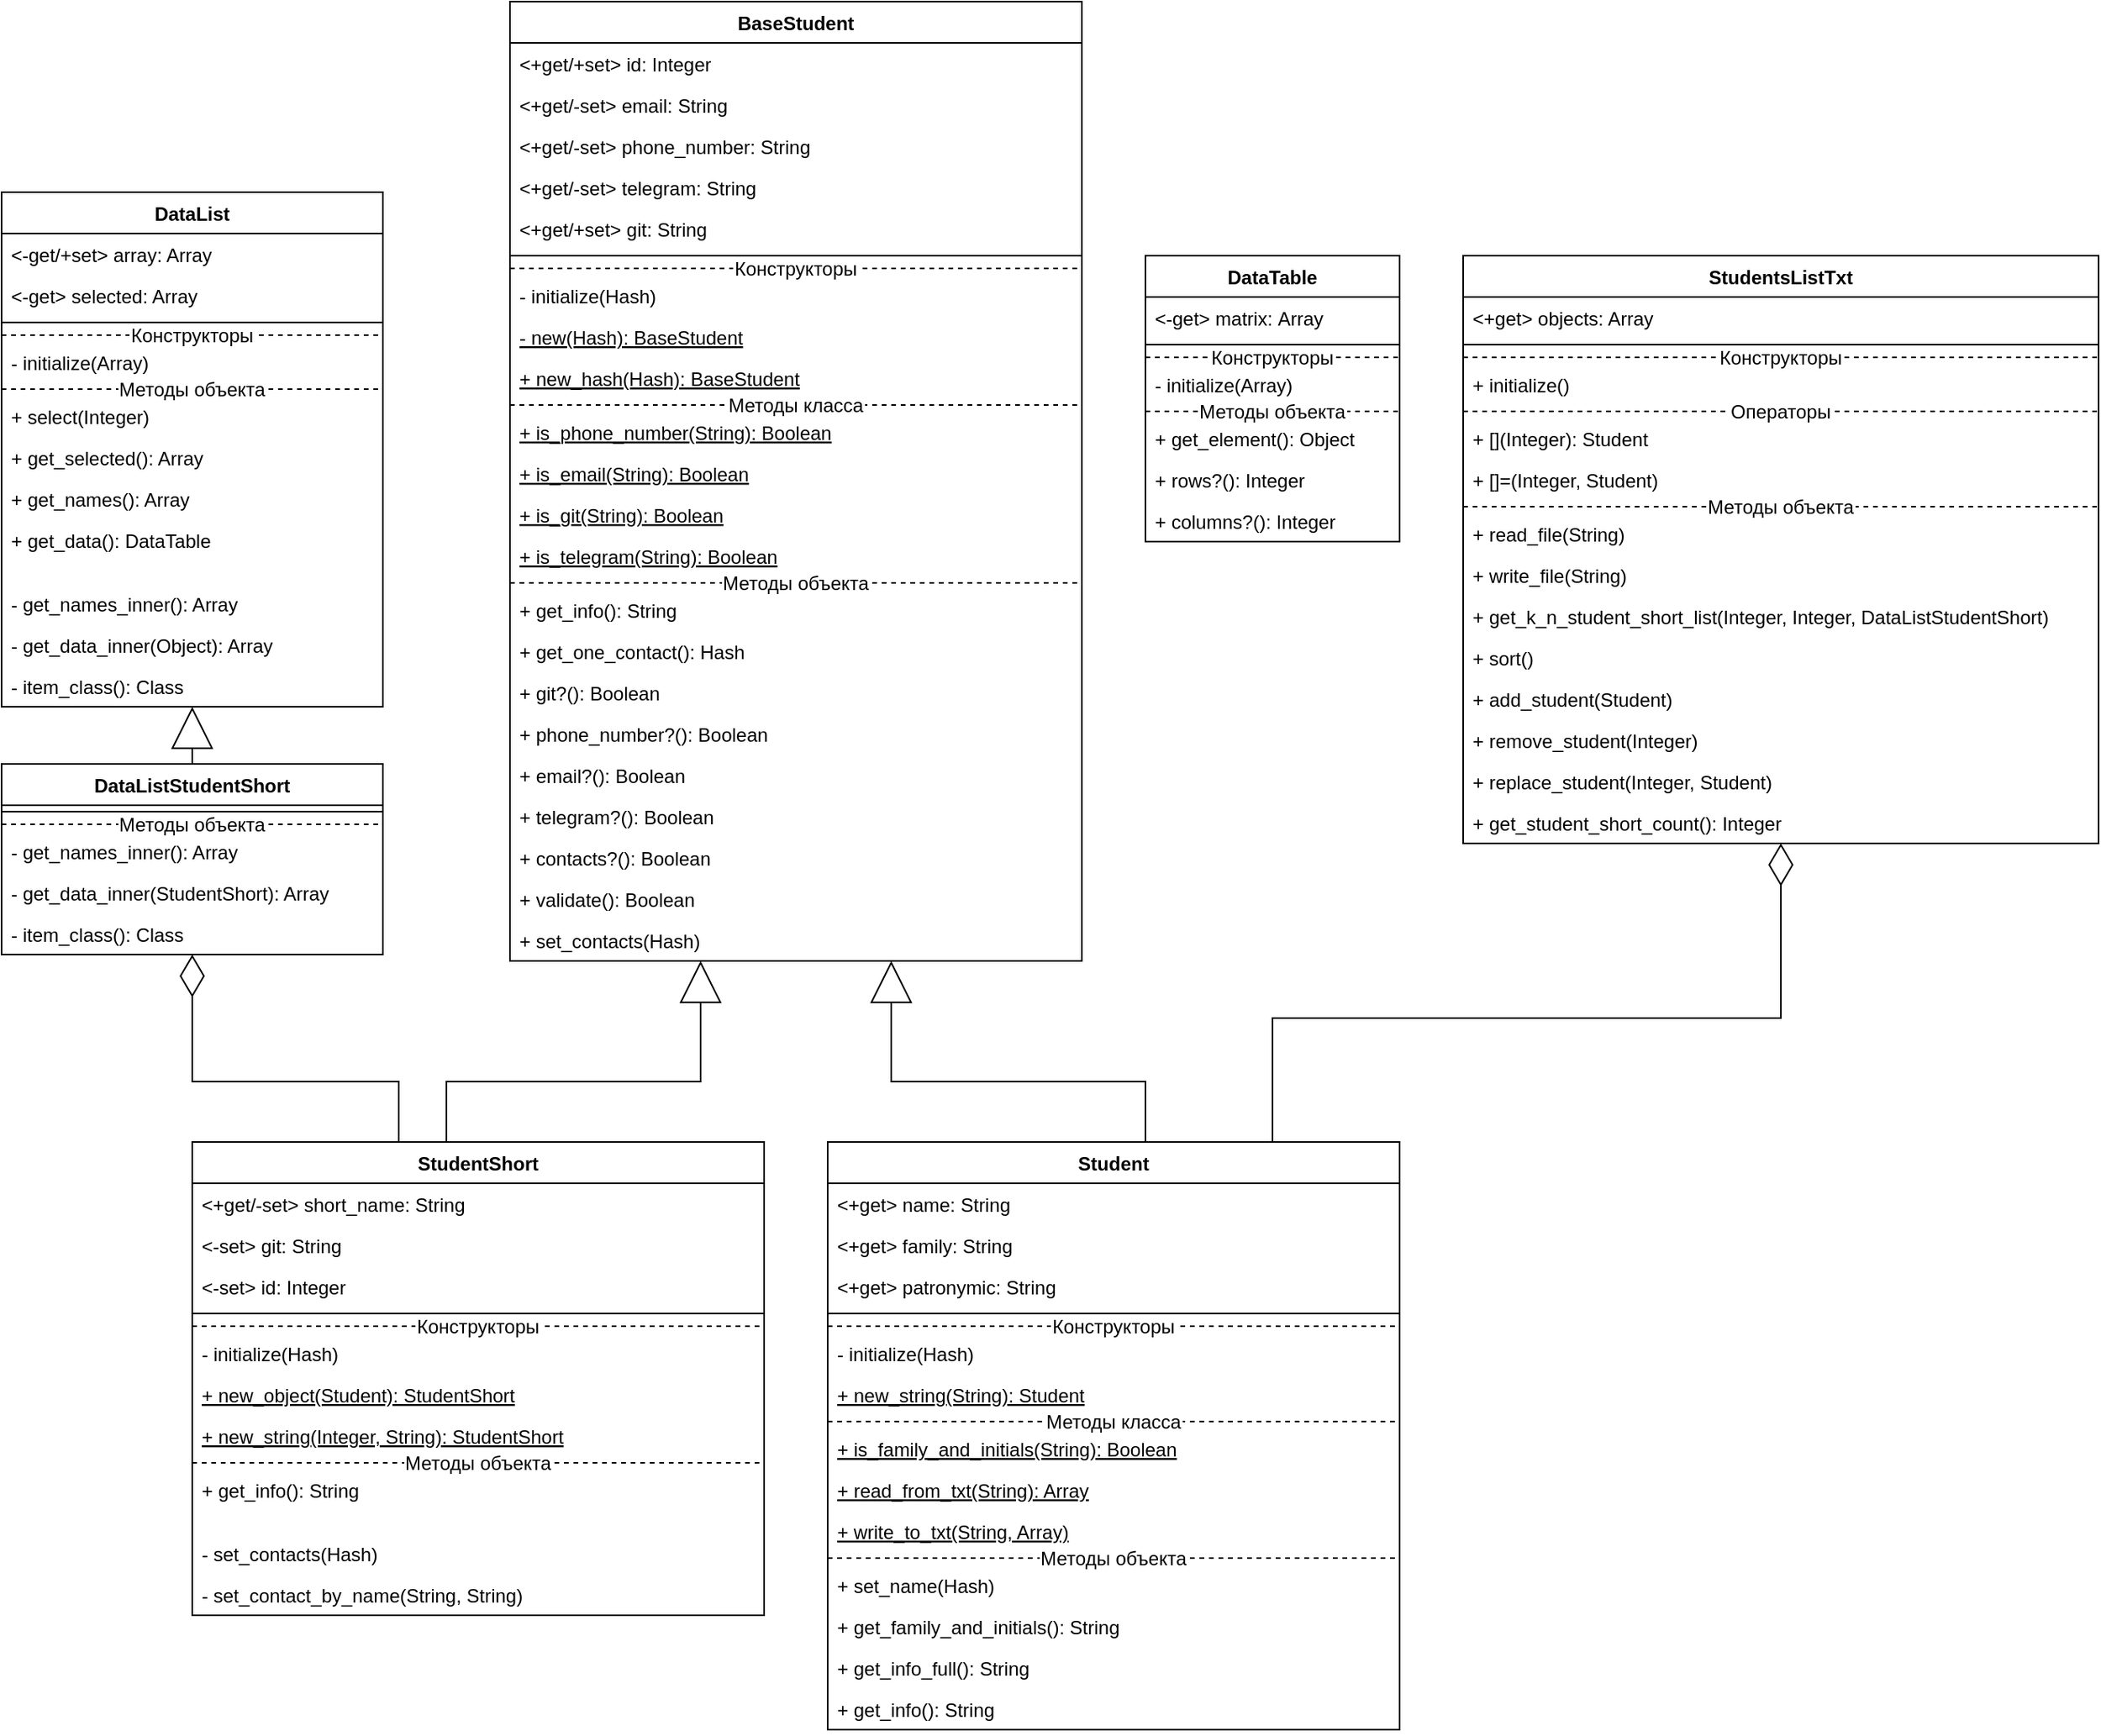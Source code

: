 <mxfile version="20.3.0" type="device"><diagram name="Page-1" id="9f46799a-70d6-7492-0946-bef42562c5a5"><mxGraphModel dx="1148" dy="1664" grid="1" gridSize="10" guides="1" tooltips="1" connect="1" arrows="1" fold="1" page="1" pageScale="1" pageWidth="1100" pageHeight="850" background="none" math="0" shadow="0"><root><mxCell id="0"/><mxCell id="1" parent="0"/><mxCell id="awE1VAHjUJco51ENA8ch-1" value="Student" style="swimlane;fontStyle=1;align=center;verticalAlign=top;childLayout=stackLayout;horizontal=1;startSize=26;horizontalStack=0;resizeParent=1;resizeParentMax=0;resizeLast=0;collapsible=1;marginBottom=0;fillColor=default;swimlaneFillColor=default;" parent="1" vertex="1"><mxGeometry x="680" y="278" width="360" height="370" as="geometry"/></mxCell><mxCell id="awE1VAHjUJco51ENA8ch-2" value="&lt;+get&gt; name: String" style="text;strokeColor=none;fillColor=none;align=left;verticalAlign=top;spacingLeft=4;spacingRight=4;overflow=hidden;rotatable=0;points=[[0,0.5],[1,0.5]];portConstraint=eastwest;" parent="awE1VAHjUJco51ENA8ch-1" vertex="1"><mxGeometry y="26" width="360" height="26" as="geometry"/></mxCell><mxCell id="awE1VAHjUJco51ENA8ch-5" value="&lt;+get&gt; family: String" style="text;strokeColor=none;fillColor=none;align=left;verticalAlign=top;spacingLeft=4;spacingRight=4;overflow=hidden;rotatable=0;points=[[0,0.5],[1,0.5]];portConstraint=eastwest;" parent="awE1VAHjUJco51ENA8ch-1" vertex="1"><mxGeometry y="52" width="360" height="26" as="geometry"/></mxCell><mxCell id="awE1VAHjUJco51ENA8ch-6" value="&lt;+get&gt; patronymic: String" style="text;strokeColor=none;fillColor=none;align=left;verticalAlign=top;spacingLeft=4;spacingRight=4;overflow=hidden;rotatable=0;points=[[0,0.5],[1,0.5]];portConstraint=eastwest;" parent="awE1VAHjUJco51ENA8ch-1" vertex="1"><mxGeometry y="78" width="360" height="26" as="geometry"/></mxCell><mxCell id="awE1VAHjUJco51ENA8ch-3" value="" style="line;strokeWidth=1;fillColor=none;align=left;verticalAlign=middle;spacingTop=-1;spacingLeft=3;spacingRight=3;rotatable=0;labelPosition=right;points=[];portConstraint=eastwest;strokeColor=inherit;" parent="awE1VAHjUJco51ENA8ch-1" vertex="1"><mxGeometry y="104" width="360" height="8" as="geometry"/></mxCell><mxCell id="PrpJsA3lByvPpj5Z0-RD-8" value="Конструкторы" style="line;strokeWidth=1;fillColor=none;align=center;verticalAlign=middle;spacingTop=-1;spacingLeft=3;spacingRight=3;rotatable=0;labelPosition=center;points=[];portConstraint=eastwest;strokeColor=inherit;dashed=1;verticalLabelPosition=middle;" vertex="1" parent="awE1VAHjUJco51ENA8ch-1"><mxGeometry y="112" width="360" height="8" as="geometry"/></mxCell><mxCell id="PrpJsA3lByvPpj5Z0-RD-20" value="- initialize(Hash)" style="text;strokeColor=none;fillColor=none;align=left;verticalAlign=top;spacingLeft=4;spacingRight=4;overflow=hidden;rotatable=0;points=[[0,0.5],[1,0.5]];portConstraint=eastwest;fontStyle=0" vertex="1" parent="awE1VAHjUJco51ENA8ch-1"><mxGeometry y="120" width="360" height="26" as="geometry"/></mxCell><mxCell id="evtsQNLAuMUu6cNvgW7m-3" value="+ new_string(String): Student" style="text;strokeColor=none;fillColor=none;align=left;verticalAlign=top;spacingLeft=4;spacingRight=4;overflow=hidden;rotatable=0;points=[[0,0.5],[1,0.5]];portConstraint=eastwest;fontStyle=4" parent="awE1VAHjUJco51ENA8ch-1" vertex="1"><mxGeometry y="146" width="360" height="26" as="geometry"/></mxCell><mxCell id="PrpJsA3lByvPpj5Z0-RD-9" value="Методы класса" style="line;strokeWidth=1;fillColor=none;align=center;verticalAlign=middle;spacingTop=-1;spacingLeft=3;spacingRight=3;rotatable=0;labelPosition=center;points=[];portConstraint=eastwest;strokeColor=inherit;dashed=1;verticalLabelPosition=middle;" vertex="1" parent="awE1VAHjUJco51ENA8ch-1"><mxGeometry y="172" width="360" height="8" as="geometry"/></mxCell><mxCell id="evtsQNLAuMUu6cNvgW7m-35" value="+ is_family_and_initials(String): Boolean" style="text;strokeColor=none;fillColor=none;align=left;verticalAlign=top;spacingLeft=4;spacingRight=4;overflow=hidden;rotatable=0;points=[[0,0.5],[1,0.5]];portConstraint=eastwest;fontStyle=4" parent="awE1VAHjUJco51ENA8ch-1" vertex="1"><mxGeometry y="180" width="360" height="26" as="geometry"/></mxCell><mxCell id="evtsQNLAuMUu6cNvgW7m-53" value="+ read_from_txt(String): Array" style="text;strokeColor=none;fillColor=none;align=left;verticalAlign=top;spacingLeft=4;spacingRight=4;overflow=hidden;rotatable=0;points=[[0,0.5],[1,0.5]];portConstraint=eastwest;fontStyle=4" parent="awE1VAHjUJco51ENA8ch-1" vertex="1"><mxGeometry y="206" width="360" height="26" as="geometry"/></mxCell><mxCell id="evtsQNLAuMUu6cNvgW7m-92" value="+ write_to_txt(String, Array)" style="text;strokeColor=none;fillColor=none;align=left;verticalAlign=top;spacingLeft=4;spacingRight=4;overflow=hidden;rotatable=0;points=[[0,0.5],[1,0.5]];portConstraint=eastwest;fontStyle=4" parent="awE1VAHjUJco51ENA8ch-1" vertex="1"><mxGeometry y="232" width="360" height="26" as="geometry"/></mxCell><mxCell id="PrpJsA3lByvPpj5Z0-RD-10" value="Методы объекта" style="line;strokeWidth=1;fillColor=none;align=center;verticalAlign=middle;spacingTop=-1;spacingLeft=3;spacingRight=3;rotatable=0;labelPosition=center;points=[];portConstraint=eastwest;strokeColor=inherit;dashed=1;verticalLabelPosition=middle;" vertex="1" parent="awE1VAHjUJco51ENA8ch-1"><mxGeometry y="258" width="360" height="8" as="geometry"/></mxCell><mxCell id="awE1VAHjUJco51ENA8ch-23" value="+ set_name(Hash)" style="text;strokeColor=none;fillColor=none;align=left;verticalAlign=top;spacingLeft=4;spacingRight=4;overflow=hidden;rotatable=0;points=[[0,0.5],[1,0.5]];portConstraint=eastwest;fontStyle=0" parent="awE1VAHjUJco51ENA8ch-1" vertex="1"><mxGeometry y="266" width="360" height="26" as="geometry"/></mxCell><mxCell id="evtsQNLAuMUu6cNvgW7m-5" value="+ get_family_and_initials(): String" style="text;strokeColor=none;fillColor=none;align=left;verticalAlign=top;spacingLeft=4;spacingRight=4;overflow=hidden;rotatable=0;points=[[0,0.5],[1,0.5]];portConstraint=eastwest;" parent="awE1VAHjUJco51ENA8ch-1" vertex="1"><mxGeometry y="292" width="360" height="26" as="geometry"/></mxCell><mxCell id="evtsQNLAuMUu6cNvgW7m-4" value="+ get_info_full(): String" style="text;strokeColor=none;fillColor=none;align=left;verticalAlign=top;spacingLeft=4;spacingRight=4;overflow=hidden;rotatable=0;points=[[0,0.5],[1,0.5]];portConstraint=eastwest;" parent="awE1VAHjUJco51ENA8ch-1" vertex="1"><mxGeometry y="318" width="360" height="26" as="geometry"/></mxCell><mxCell id="awE1VAHjUJco51ENA8ch-4" value="+ get_info(): String" style="text;strokeColor=none;fillColor=none;align=left;verticalAlign=top;spacingLeft=4;spacingRight=4;overflow=hidden;rotatable=0;points=[[0,0.5],[1,0.5]];portConstraint=eastwest;" parent="awE1VAHjUJco51ENA8ch-1" vertex="1"><mxGeometry y="344" width="360" height="26" as="geometry"/></mxCell><mxCell id="evtsQNLAuMUu6cNvgW7m-6" value="BaseStudent" style="swimlane;fontStyle=1;align=center;verticalAlign=top;childLayout=stackLayout;horizontal=1;startSize=26;horizontalStack=0;resizeParent=1;resizeParentMax=0;resizeLast=0;collapsible=1;marginBottom=0;fillColor=default;swimlaneFillColor=default;" parent="1" vertex="1"><mxGeometry x="480" y="-440" width="360" height="604" as="geometry"/></mxCell><mxCell id="evtsQNLAuMUu6cNvgW7m-34" value="&lt;+get/+set&gt; id: Integer" style="text;strokeColor=none;fillColor=none;align=left;verticalAlign=top;spacingLeft=4;spacingRight=4;overflow=hidden;rotatable=0;points=[[0,0.5],[1,0.5]];portConstraint=eastwest;" parent="evtsQNLAuMUu6cNvgW7m-6" vertex="1"><mxGeometry y="26" width="360" height="26" as="geometry"/></mxCell><mxCell id="evtsQNLAuMUu6cNvgW7m-10" value="&lt;+get/-set&gt; email: String" style="text;strokeColor=none;fillColor=none;align=left;verticalAlign=top;spacingLeft=4;spacingRight=4;overflow=hidden;rotatable=0;points=[[0,0.5],[1,0.5]];portConstraint=eastwest;" parent="evtsQNLAuMUu6cNvgW7m-6" vertex="1"><mxGeometry y="52" width="360" height="26" as="geometry"/></mxCell><mxCell id="evtsQNLAuMUu6cNvgW7m-11" value="&lt;+get/-set&gt; phone_number: String" style="text;strokeColor=none;fillColor=none;align=left;verticalAlign=top;spacingLeft=4;spacingRight=4;overflow=hidden;rotatable=0;points=[[0,0.5],[1,0.5]];portConstraint=eastwest;" parent="evtsQNLAuMUu6cNvgW7m-6" vertex="1"><mxGeometry y="78" width="360" height="26" as="geometry"/></mxCell><mxCell id="evtsQNLAuMUu6cNvgW7m-12" value="&lt;+get/-set&gt; telegram: String" style="text;strokeColor=none;fillColor=none;align=left;verticalAlign=top;spacingLeft=4;spacingRight=4;overflow=hidden;rotatable=0;points=[[0,0.5],[1,0.5]];portConstraint=eastwest;" parent="evtsQNLAuMUu6cNvgW7m-6" vertex="1"><mxGeometry y="104" width="360" height="26" as="geometry"/></mxCell><mxCell id="evtsQNLAuMUu6cNvgW7m-13" value="&lt;+get/+set&gt; git: String" style="text;strokeColor=none;fillColor=none;align=left;verticalAlign=top;spacingLeft=4;spacingRight=4;overflow=hidden;rotatable=0;points=[[0,0.5],[1,0.5]];portConstraint=eastwest;" parent="evtsQNLAuMUu6cNvgW7m-6" vertex="1"><mxGeometry y="130" width="360" height="26" as="geometry"/></mxCell><mxCell id="evtsQNLAuMUu6cNvgW7m-14" value="" style="line;strokeWidth=1;fillColor=none;align=left;verticalAlign=middle;spacingTop=-1;spacingLeft=3;spacingRight=3;rotatable=0;labelPosition=right;points=[];portConstraint=eastwest;strokeColor=inherit;" parent="evtsQNLAuMUu6cNvgW7m-6" vertex="1"><mxGeometry y="156" width="360" height="8" as="geometry"/></mxCell><mxCell id="PrpJsA3lByvPpj5Z0-RD-7" value="Конструкторы" style="line;strokeWidth=1;fillColor=none;align=center;verticalAlign=middle;spacingTop=-1;spacingLeft=3;spacingRight=3;rotatable=0;labelPosition=center;points=[];portConstraint=eastwest;strokeColor=inherit;dashed=1;verticalLabelPosition=middle;" vertex="1" parent="evtsQNLAuMUu6cNvgW7m-6"><mxGeometry y="164" width="360" height="8" as="geometry"/></mxCell><mxCell id="PrpJsA3lByvPpj5Z0-RD-18" value="- initialize(Hash)" style="text;strokeColor=none;fillColor=none;align=left;verticalAlign=top;spacingLeft=4;spacingRight=4;overflow=hidden;rotatable=0;points=[[0,0.5],[1,0.5]];portConstraint=eastwest;fontStyle=0" vertex="1" parent="evtsQNLAuMUu6cNvgW7m-6"><mxGeometry y="172" width="360" height="26" as="geometry"/></mxCell><mxCell id="PrpJsA3lByvPpj5Z0-RD-1" value="- new(Hash): BaseStudent" style="text;strokeColor=none;fillColor=none;align=left;verticalAlign=top;spacingLeft=4;spacingRight=4;overflow=hidden;rotatable=0;points=[[0,0.5],[1,0.5]];portConstraint=eastwest;fontStyle=4" vertex="1" parent="evtsQNLAuMUu6cNvgW7m-6"><mxGeometry y="198" width="360" height="26" as="geometry"/></mxCell><mxCell id="evtsQNLAuMUu6cNvgW7m-31" value="+ new_hash(Hash): BaseStudent" style="text;strokeColor=none;fillColor=none;align=left;verticalAlign=top;spacingLeft=4;spacingRight=4;overflow=hidden;rotatable=0;points=[[0,0.5],[1,0.5]];portConstraint=eastwest;fontStyle=4" parent="evtsQNLAuMUu6cNvgW7m-6" vertex="1"><mxGeometry y="224" width="360" height="26" as="geometry"/></mxCell><mxCell id="PrpJsA3lByvPpj5Z0-RD-2" value="Методы класса" style="line;strokeWidth=1;fillColor=none;align=center;verticalAlign=middle;spacingTop=-1;spacingLeft=3;spacingRight=3;rotatable=0;labelPosition=center;points=[];portConstraint=eastwest;strokeColor=inherit;dashed=1;verticalLabelPosition=middle;" vertex="1" parent="evtsQNLAuMUu6cNvgW7m-6"><mxGeometry y="250" width="360" height="8" as="geometry"/></mxCell><mxCell id="evtsQNLAuMUu6cNvgW7m-19" value="+ is_phone_number(String): Boolean" style="text;strokeColor=none;fillColor=none;align=left;verticalAlign=top;spacingLeft=4;spacingRight=4;overflow=hidden;rotatable=0;points=[[0,0.5],[1,0.5]];portConstraint=eastwest;fontStyle=4" parent="evtsQNLAuMUu6cNvgW7m-6" vertex="1"><mxGeometry y="258" width="360" height="26" as="geometry"/></mxCell><mxCell id="evtsQNLAuMUu6cNvgW7m-20" value="+ is_email(String): Boolean" style="text;strokeColor=none;fillColor=none;align=left;verticalAlign=top;spacingLeft=4;spacingRight=4;overflow=hidden;rotatable=0;points=[[0,0.5],[1,0.5]];portConstraint=eastwest;fontStyle=4" parent="evtsQNLAuMUu6cNvgW7m-6" vertex="1"><mxGeometry y="284" width="360" height="26" as="geometry"/></mxCell><mxCell id="evtsQNLAuMUu6cNvgW7m-21" value="+ is_git(String): Boolean" style="text;strokeColor=none;fillColor=none;align=left;verticalAlign=top;spacingLeft=4;spacingRight=4;overflow=hidden;rotatable=0;points=[[0,0.5],[1,0.5]];portConstraint=eastwest;fontStyle=4" parent="evtsQNLAuMUu6cNvgW7m-6" vertex="1"><mxGeometry y="310" width="360" height="26" as="geometry"/></mxCell><mxCell id="evtsQNLAuMUu6cNvgW7m-22" value="+ is_telegram(String): Boolean" style="text;strokeColor=none;fillColor=none;align=left;verticalAlign=top;spacingLeft=4;spacingRight=4;overflow=hidden;rotatable=0;points=[[0,0.5],[1,0.5]];portConstraint=eastwest;fontStyle=4" parent="evtsQNLAuMUu6cNvgW7m-6" vertex="1"><mxGeometry y="336" width="360" height="26" as="geometry"/></mxCell><mxCell id="PrpJsA3lByvPpj5Z0-RD-3" value="Методы объекта" style="line;strokeWidth=1;fillColor=none;align=center;verticalAlign=middle;spacingTop=-1;spacingLeft=3;spacingRight=3;rotatable=0;labelPosition=center;points=[];portConstraint=eastwest;strokeColor=inherit;dashed=1;verticalLabelPosition=middle;" vertex="1" parent="evtsQNLAuMUu6cNvgW7m-6"><mxGeometry y="362" width="360" height="8" as="geometry"/></mxCell><mxCell id="evtsQNLAuMUu6cNvgW7m-16" value="+ get_info(): String" style="text;strokeColor=none;fillColor=none;align=left;verticalAlign=top;spacingLeft=4;spacingRight=4;overflow=hidden;rotatable=0;points=[[0,0.5],[1,0.5]];portConstraint=eastwest;" parent="evtsQNLAuMUu6cNvgW7m-6" vertex="1"><mxGeometry y="370" width="360" height="26" as="geometry"/></mxCell><mxCell id="evtsQNLAuMUu6cNvgW7m-33" value="+ get_one_contact(): Hash" style="text;strokeColor=none;fillColor=none;align=left;verticalAlign=top;spacingLeft=4;spacingRight=4;overflow=hidden;rotatable=0;points=[[0,0.5],[1,0.5]];portConstraint=eastwest;" parent="evtsQNLAuMUu6cNvgW7m-6" vertex="1"><mxGeometry y="396" width="360" height="26" as="geometry"/></mxCell><mxCell id="evtsQNLAuMUu6cNvgW7m-23" value="+ git?(): Boolean" style="text;strokeColor=none;fillColor=none;align=left;verticalAlign=top;spacingLeft=4;spacingRight=4;overflow=hidden;rotatable=0;points=[[0,0.5],[1,0.5]];portConstraint=eastwest;fontStyle=0" parent="evtsQNLAuMUu6cNvgW7m-6" vertex="1"><mxGeometry y="422" width="360" height="26" as="geometry"/></mxCell><mxCell id="evtsQNLAuMUu6cNvgW7m-24" value="+ phone_number?(): Boolean" style="text;strokeColor=none;fillColor=none;align=left;verticalAlign=top;spacingLeft=4;spacingRight=4;overflow=hidden;rotatable=0;points=[[0,0.5],[1,0.5]];portConstraint=eastwest;fontStyle=0" parent="evtsQNLAuMUu6cNvgW7m-6" vertex="1"><mxGeometry y="448" width="360" height="26" as="geometry"/></mxCell><mxCell id="evtsQNLAuMUu6cNvgW7m-25" value="+ email?(): Boolean" style="text;strokeColor=none;fillColor=none;align=left;verticalAlign=top;spacingLeft=4;spacingRight=4;overflow=hidden;rotatable=0;points=[[0,0.5],[1,0.5]];portConstraint=eastwest;fontStyle=0" parent="evtsQNLAuMUu6cNvgW7m-6" vertex="1"><mxGeometry y="474" width="360" height="26" as="geometry"/></mxCell><mxCell id="evtsQNLAuMUu6cNvgW7m-26" value="+ telegram?(): Boolean" style="text;strokeColor=none;fillColor=none;align=left;verticalAlign=top;spacingLeft=4;spacingRight=4;overflow=hidden;rotatable=0;points=[[0,0.5],[1,0.5]];portConstraint=eastwest;fontStyle=0" parent="evtsQNLAuMUu6cNvgW7m-6" vertex="1"><mxGeometry y="500" width="360" height="26" as="geometry"/></mxCell><mxCell id="evtsQNLAuMUu6cNvgW7m-27" value="+ contacts?(): Boolean" style="text;strokeColor=none;fillColor=none;align=left;verticalAlign=top;spacingLeft=4;spacingRight=4;overflow=hidden;rotatable=0;points=[[0,0.5],[1,0.5]];portConstraint=eastwest;fontStyle=0" parent="evtsQNLAuMUu6cNvgW7m-6" vertex="1"><mxGeometry y="526" width="360" height="26" as="geometry"/></mxCell><mxCell id="evtsQNLAuMUu6cNvgW7m-28" value="+ validate(): Boolean" style="text;strokeColor=none;fillColor=none;align=left;verticalAlign=top;spacingLeft=4;spacingRight=4;overflow=hidden;rotatable=0;points=[[0,0.5],[1,0.5]];portConstraint=eastwest;fontStyle=0" parent="evtsQNLAuMUu6cNvgW7m-6" vertex="1"><mxGeometry y="552" width="360" height="26" as="geometry"/></mxCell><mxCell id="evtsQNLAuMUu6cNvgW7m-29" value="+ set_contacts(Hash)" style="text;strokeColor=none;fillColor=none;align=left;verticalAlign=top;spacingLeft=4;spacingRight=4;overflow=hidden;rotatable=0;points=[[0,0.5],[1,0.5]];portConstraint=eastwest;fontStyle=0" parent="evtsQNLAuMUu6cNvgW7m-6" vertex="1"><mxGeometry y="578" width="360" height="26" as="geometry"/></mxCell><mxCell id="evtsQNLAuMUu6cNvgW7m-36" value="" style="endArrow=block;html=1;rounded=0;endFill=0;jumpSize=6;endSize=24;edgeStyle=orthogonalEdgeStyle;" parent="1" source="awE1VAHjUJco51ENA8ch-1" target="evtsQNLAuMUu6cNvgW7m-6" edge="1"><mxGeometry width="50" height="50" relative="1" as="geometry"><mxPoint x="570" y="320" as="sourcePoint"/><mxPoint x="480" y="230" as="targetPoint"/><Array as="points"><mxPoint x="880" y="240"/><mxPoint x="720" y="240"/></Array></mxGeometry></mxCell><mxCell id="evtsQNLAuMUu6cNvgW7m-37" value="StudentShort" style="swimlane;fontStyle=1;align=center;verticalAlign=top;childLayout=stackLayout;horizontal=1;startSize=26;horizontalStack=0;resizeParent=1;resizeParentMax=0;resizeLast=0;collapsible=1;marginBottom=0;fillColor=default;swimlaneFillColor=default;" parent="1" vertex="1"><mxGeometry x="280" y="278" width="360" height="298" as="geometry"/></mxCell><mxCell id="evtsQNLAuMUu6cNvgW7m-40" value="&lt;+get/-set&gt; short_name: String" style="text;strokeColor=none;fillColor=none;align=left;verticalAlign=top;spacingLeft=4;spacingRight=4;overflow=hidden;rotatable=0;points=[[0,0.5],[1,0.5]];portConstraint=eastwest;" parent="evtsQNLAuMUu6cNvgW7m-37" vertex="1"><mxGeometry y="26" width="360" height="26" as="geometry"/></mxCell><mxCell id="evtsQNLAuMUu6cNvgW7m-49" value="&lt;-set&gt; git: String" style="text;strokeColor=none;fillColor=none;align=left;verticalAlign=top;spacingLeft=4;spacingRight=4;overflow=hidden;rotatable=0;points=[[0,0.5],[1,0.5]];portConstraint=eastwest;" parent="evtsQNLAuMUu6cNvgW7m-37" vertex="1"><mxGeometry y="52" width="360" height="26" as="geometry"/></mxCell><mxCell id="evtsQNLAuMUu6cNvgW7m-50" value="&lt;-set&gt; id: Integer" style="text;strokeColor=none;fillColor=none;align=left;verticalAlign=top;spacingLeft=4;spacingRight=4;overflow=hidden;rotatable=0;points=[[0,0.5],[1,0.5]];portConstraint=eastwest;" parent="evtsQNLAuMUu6cNvgW7m-37" vertex="1"><mxGeometry y="78" width="360" height="26" as="geometry"/></mxCell><mxCell id="evtsQNLAuMUu6cNvgW7m-41" value="" style="line;strokeWidth=1;fillColor=none;align=left;verticalAlign=middle;spacingTop=-1;spacingLeft=3;spacingRight=3;rotatable=0;labelPosition=right;points=[];portConstraint=eastwest;strokeColor=inherit;" parent="evtsQNLAuMUu6cNvgW7m-37" vertex="1"><mxGeometry y="104" width="360" height="8" as="geometry"/></mxCell><mxCell id="PrpJsA3lByvPpj5Z0-RD-11" value="Конструкторы" style="line;strokeWidth=1;fillColor=none;align=center;verticalAlign=middle;spacingTop=-1;spacingLeft=3;spacingRight=3;rotatable=0;labelPosition=center;points=[];portConstraint=eastwest;strokeColor=inherit;dashed=1;verticalLabelPosition=middle;" vertex="1" parent="evtsQNLAuMUu6cNvgW7m-37"><mxGeometry y="112" width="360" height="8" as="geometry"/></mxCell><mxCell id="PrpJsA3lByvPpj5Z0-RD-19" value="- initialize(Hash)" style="text;strokeColor=none;fillColor=none;align=left;verticalAlign=top;spacingLeft=4;spacingRight=4;overflow=hidden;rotatable=0;points=[[0,0.5],[1,0.5]];portConstraint=eastwest;fontStyle=0" vertex="1" parent="evtsQNLAuMUu6cNvgW7m-37"><mxGeometry y="120" width="360" height="26" as="geometry"/></mxCell><mxCell id="evtsQNLAuMUu6cNvgW7m-42" value="+ new_object(Student): StudentShort" style="text;strokeColor=none;fillColor=none;align=left;verticalAlign=top;spacingLeft=4;spacingRight=4;overflow=hidden;rotatable=0;points=[[0,0.5],[1,0.5]];portConstraint=eastwest;fontStyle=4" parent="evtsQNLAuMUu6cNvgW7m-37" vertex="1"><mxGeometry y="146" width="360" height="26" as="geometry"/></mxCell><mxCell id="evtsQNLAuMUu6cNvgW7m-43" value="+ new_string(Integer, String): StudentShort" style="text;strokeColor=none;fillColor=none;align=left;verticalAlign=top;spacingLeft=4;spacingRight=4;overflow=hidden;rotatable=0;points=[[0,0.5],[1,0.5]];portConstraint=eastwest;fontStyle=4" parent="evtsQNLAuMUu6cNvgW7m-37" vertex="1"><mxGeometry y="172" width="360" height="26" as="geometry"/></mxCell><mxCell id="PrpJsA3lByvPpj5Z0-RD-12" value="Методы объекта" style="line;strokeWidth=1;fillColor=none;align=center;verticalAlign=middle;spacingTop=-1;spacingLeft=3;spacingRight=3;rotatable=0;labelPosition=center;points=[];portConstraint=eastwest;strokeColor=inherit;dashed=1;verticalLabelPosition=middle;" vertex="1" parent="evtsQNLAuMUu6cNvgW7m-37"><mxGeometry y="198" width="360" height="8" as="geometry"/></mxCell><mxCell id="evtsQNLAuMUu6cNvgW7m-48" value="+ get_info(): String" style="text;strokeColor=none;fillColor=none;align=left;verticalAlign=top;spacingLeft=4;spacingRight=4;overflow=hidden;rotatable=0;points=[[0,0.5],[1,0.5]];portConstraint=eastwest;" parent="evtsQNLAuMUu6cNvgW7m-37" vertex="1"><mxGeometry y="206" width="360" height="26" as="geometry"/></mxCell><mxCell id="PrpJsA3lByvPpj5Z0-RD-14" value="" style="text;strokeColor=none;fillColor=none;align=left;verticalAlign=middle;spacingTop=-1;spacingLeft=4;spacingRight=4;rotatable=0;labelPosition=right;points=[];portConstraint=eastwest;dashed=1;strokeWidth=1;" vertex="1" parent="evtsQNLAuMUu6cNvgW7m-37"><mxGeometry y="232" width="360" height="14" as="geometry"/></mxCell><mxCell id="evtsQNLAuMUu6cNvgW7m-45" value="- set_contacts(Hash)" style="text;strokeColor=none;fillColor=none;align=left;verticalAlign=top;spacingLeft=4;spacingRight=4;overflow=hidden;rotatable=0;points=[[0,0.5],[1,0.5]];portConstraint=eastwest;fontStyle=0" parent="evtsQNLAuMUu6cNvgW7m-37" vertex="1"><mxGeometry y="246" width="360" height="26" as="geometry"/></mxCell><mxCell id="evtsQNLAuMUu6cNvgW7m-51" value="- set_contact_by_name(String, String)" style="text;strokeColor=none;fillColor=none;align=left;verticalAlign=top;spacingLeft=4;spacingRight=4;overflow=hidden;rotatable=0;points=[[0,0.5],[1,0.5]];portConstraint=eastwest;fontStyle=0" parent="evtsQNLAuMUu6cNvgW7m-37" vertex="1"><mxGeometry y="272" width="360" height="26" as="geometry"/></mxCell><mxCell id="evtsQNLAuMUu6cNvgW7m-52" value="" style="endArrow=block;html=1;rounded=0;endFill=0;jumpSize=6;endSize=24;edgeStyle=orthogonalEdgeStyle;" parent="1" source="evtsQNLAuMUu6cNvgW7m-37" target="evtsQNLAuMUu6cNvgW7m-6" edge="1"><mxGeometry width="50" height="50" relative="1" as="geometry"><mxPoint x="270" y="326" as="sourcePoint"/><mxPoint x="270" y="50" as="targetPoint"/><Array as="points"><mxPoint x="440" y="240"/><mxPoint x="600" y="240"/></Array></mxGeometry></mxCell><mxCell id="evtsQNLAuMUu6cNvgW7m-54" value="DataTable" style="swimlane;fontStyle=1;align=center;verticalAlign=top;childLayout=stackLayout;horizontal=1;startSize=26;horizontalStack=0;resizeParent=1;resizeParentMax=0;resizeLast=0;collapsible=1;marginBottom=0;swimlaneFillColor=default;" parent="1" vertex="1"><mxGeometry x="880" y="-280" width="160" height="180" as="geometry"/></mxCell><mxCell id="evtsQNLAuMUu6cNvgW7m-55" value="&lt;-get&gt; matrix: Array" style="text;strokeColor=none;fillColor=none;align=left;verticalAlign=top;spacingLeft=4;spacingRight=4;overflow=hidden;rotatable=0;points=[[0,0.5],[1,0.5]];portConstraint=eastwest;" parent="evtsQNLAuMUu6cNvgW7m-54" vertex="1"><mxGeometry y="26" width="160" height="26" as="geometry"/></mxCell><mxCell id="evtsQNLAuMUu6cNvgW7m-56" value="" style="line;strokeWidth=1;fillColor=none;align=left;verticalAlign=middle;spacingTop=-1;spacingLeft=3;spacingRight=3;rotatable=0;labelPosition=right;points=[];portConstraint=eastwest;strokeColor=inherit;" parent="evtsQNLAuMUu6cNvgW7m-54" vertex="1"><mxGeometry y="52" width="160" height="8" as="geometry"/></mxCell><mxCell id="PrpJsA3lByvPpj5Z0-RD-23" value="Конструкторы" style="line;strokeWidth=1;fillColor=none;align=center;verticalAlign=middle;spacingTop=-1;spacingLeft=3;spacingRight=3;rotatable=0;labelPosition=center;points=[];portConstraint=eastwest;strokeColor=inherit;dashed=1;verticalLabelPosition=middle;" vertex="1" parent="evtsQNLAuMUu6cNvgW7m-54"><mxGeometry y="60" width="160" height="8" as="geometry"/></mxCell><mxCell id="PrpJsA3lByvPpj5Z0-RD-24" value="- initialize(Array)" style="text;strokeColor=none;fillColor=none;align=left;verticalAlign=top;spacingLeft=4;spacingRight=4;overflow=hidden;rotatable=0;points=[[0,0.5],[1,0.5]];portConstraint=eastwest;fontStyle=0" vertex="1" parent="evtsQNLAuMUu6cNvgW7m-54"><mxGeometry y="68" width="160" height="26" as="geometry"/></mxCell><mxCell id="PrpJsA3lByvPpj5Z0-RD-17" value="Методы объекта" style="line;strokeWidth=1;fillColor=none;align=center;verticalAlign=middle;spacingTop=-1;spacingLeft=3;spacingRight=3;rotatable=0;labelPosition=center;points=[];portConstraint=eastwest;strokeColor=inherit;dashed=1;verticalLabelPosition=middle;" vertex="1" parent="evtsQNLAuMUu6cNvgW7m-54"><mxGeometry y="94" width="160" height="8" as="geometry"/></mxCell><mxCell id="evtsQNLAuMUu6cNvgW7m-58" value="+ get_element(): Object" style="text;strokeColor=none;fillColor=none;align=left;verticalAlign=top;spacingLeft=4;spacingRight=4;overflow=hidden;rotatable=0;points=[[0,0.5],[1,0.5]];portConstraint=eastwest;" parent="evtsQNLAuMUu6cNvgW7m-54" vertex="1"><mxGeometry y="102" width="160" height="26" as="geometry"/></mxCell><mxCell id="evtsQNLAuMUu6cNvgW7m-59" value="+ rows?(): Integer" style="text;strokeColor=none;fillColor=none;align=left;verticalAlign=top;spacingLeft=4;spacingRight=4;overflow=hidden;rotatable=0;points=[[0,0.5],[1,0.5]];portConstraint=eastwest;" parent="evtsQNLAuMUu6cNvgW7m-54" vertex="1"><mxGeometry y="128" width="160" height="26" as="geometry"/></mxCell><mxCell id="evtsQNLAuMUu6cNvgW7m-60" value="+ columns?(): Integer" style="text;strokeColor=none;fillColor=none;align=left;verticalAlign=top;spacingLeft=4;spacingRight=4;overflow=hidden;rotatable=0;points=[[0,0.5],[1,0.5]];portConstraint=eastwest;" parent="evtsQNLAuMUu6cNvgW7m-54" vertex="1"><mxGeometry y="154" width="160" height="26" as="geometry"/></mxCell><mxCell id="evtsQNLAuMUu6cNvgW7m-61" value="DataList" style="swimlane;fontStyle=1;align=center;verticalAlign=top;childLayout=stackLayout;horizontal=1;startSize=26;horizontalStack=0;resizeParent=1;resizeParentMax=0;resizeLast=0;collapsible=1;marginBottom=0;swimlaneFillColor=default;" parent="1" vertex="1"><mxGeometry x="160" y="-320" width="240" height="324" as="geometry"/></mxCell><mxCell id="evtsQNLAuMUu6cNvgW7m-62" value="&lt;-get/+set&gt; array: Array" style="text;strokeColor=none;fillColor=none;align=left;verticalAlign=top;spacingLeft=4;spacingRight=4;overflow=hidden;rotatable=0;points=[[0,0.5],[1,0.5]];portConstraint=eastwest;" parent="evtsQNLAuMUu6cNvgW7m-61" vertex="1"><mxGeometry y="26" width="240" height="26" as="geometry"/></mxCell><mxCell id="evtsQNLAuMUu6cNvgW7m-67" value="&lt;-get&gt; selected: Array" style="text;strokeColor=none;fillColor=none;align=left;verticalAlign=top;spacingLeft=4;spacingRight=4;overflow=hidden;rotatable=0;points=[[0,0.5],[1,0.5]];portConstraint=eastwest;" parent="evtsQNLAuMUu6cNvgW7m-61" vertex="1"><mxGeometry y="52" width="240" height="26" as="geometry"/></mxCell><mxCell id="evtsQNLAuMUu6cNvgW7m-63" value="" style="line;strokeWidth=1;fillColor=none;align=left;verticalAlign=middle;spacingTop=-1;spacingLeft=3;spacingRight=3;rotatable=0;labelPosition=right;points=[];portConstraint=eastwest;strokeColor=inherit;" parent="evtsQNLAuMUu6cNvgW7m-61" vertex="1"><mxGeometry y="78" width="240" height="8" as="geometry"/></mxCell><mxCell id="PrpJsA3lByvPpj5Z0-RD-21" value="Конструкторы" style="line;strokeWidth=1;fillColor=none;align=center;verticalAlign=middle;spacingTop=-1;spacingLeft=3;spacingRight=3;rotatable=0;labelPosition=center;points=[];portConstraint=eastwest;strokeColor=inherit;dashed=1;verticalLabelPosition=middle;" vertex="1" parent="evtsQNLAuMUu6cNvgW7m-61"><mxGeometry y="86" width="240" height="8" as="geometry"/></mxCell><mxCell id="PrpJsA3lByvPpj5Z0-RD-22" value="- initialize(Array)" style="text;strokeColor=none;fillColor=none;align=left;verticalAlign=top;spacingLeft=4;spacingRight=4;overflow=hidden;rotatable=0;points=[[0,0.5],[1,0.5]];portConstraint=eastwest;fontStyle=0" vertex="1" parent="evtsQNLAuMUu6cNvgW7m-61"><mxGeometry y="94" width="240" height="26" as="geometry"/></mxCell><mxCell id="PrpJsA3lByvPpj5Z0-RD-16" value="Методы объекта" style="line;strokeWidth=1;fillColor=none;align=center;verticalAlign=middle;spacingTop=-1;spacingLeft=3;spacingRight=3;rotatable=0;labelPosition=center;points=[];portConstraint=eastwest;strokeColor=inherit;dashed=1;verticalLabelPosition=middle;" vertex="1" parent="evtsQNLAuMUu6cNvgW7m-61"><mxGeometry y="120" width="240" height="8" as="geometry"/></mxCell><mxCell id="evtsQNLAuMUu6cNvgW7m-68" value="+ select(Integer)" style="text;strokeColor=none;fillColor=none;align=left;verticalAlign=top;spacingLeft=4;spacingRight=4;overflow=hidden;rotatable=0;points=[[0,0.5],[1,0.5]];portConstraint=eastwest;" parent="evtsQNLAuMUu6cNvgW7m-61" vertex="1"><mxGeometry y="128" width="240" height="26" as="geometry"/></mxCell><mxCell id="evtsQNLAuMUu6cNvgW7m-69" value="+ get_selected(): Array" style="text;strokeColor=none;fillColor=none;align=left;verticalAlign=top;spacingLeft=4;spacingRight=4;overflow=hidden;rotatable=0;points=[[0,0.5],[1,0.5]];portConstraint=eastwest;" parent="evtsQNLAuMUu6cNvgW7m-61" vertex="1"><mxGeometry y="154" width="240" height="26" as="geometry"/></mxCell><mxCell id="evtsQNLAuMUu6cNvgW7m-70" value="+ get_names(): Array" style="text;strokeColor=none;fillColor=none;align=left;verticalAlign=top;spacingLeft=4;spacingRight=4;overflow=hidden;rotatable=0;points=[[0,0.5],[1,0.5]];portConstraint=eastwest;fontStyle=0" parent="evtsQNLAuMUu6cNvgW7m-61" vertex="1"><mxGeometry y="180" width="240" height="26" as="geometry"/></mxCell><mxCell id="evtsQNLAuMUu6cNvgW7m-71" value="+ get_data(): DataTable" style="text;strokeColor=none;fillColor=none;align=left;verticalAlign=top;spacingLeft=4;spacingRight=4;overflow=hidden;rotatable=0;points=[[0,0.5],[1,0.5]];portConstraint=eastwest;fontStyle=0" parent="evtsQNLAuMUu6cNvgW7m-61" vertex="1"><mxGeometry y="206" width="240" height="26" as="geometry"/></mxCell><mxCell id="PrpJsA3lByvPpj5Z0-RD-13" value="" style="text;strokeColor=none;fillColor=none;align=left;verticalAlign=middle;spacingTop=-1;spacingLeft=4;spacingRight=4;rotatable=0;labelPosition=right;points=[];portConstraint=eastwest;dashed=1;strokeWidth=1;" vertex="1" parent="evtsQNLAuMUu6cNvgW7m-61"><mxGeometry y="232" width="240" height="14" as="geometry"/></mxCell><mxCell id="evtsQNLAuMUu6cNvgW7m-87" value="- get_names_inner(): Array" style="text;strokeColor=none;fillColor=none;align=left;verticalAlign=top;spacingLeft=4;spacingRight=4;overflow=hidden;rotatable=0;points=[[0,0.5],[1,0.5]];portConstraint=eastwest;fontStyle=0" parent="evtsQNLAuMUu6cNvgW7m-61" vertex="1"><mxGeometry y="246" width="240" height="26" as="geometry"/></mxCell><mxCell id="evtsQNLAuMUu6cNvgW7m-88" value="- get_data_inner(Object): Array" style="text;strokeColor=none;fillColor=none;align=left;verticalAlign=top;spacingLeft=4;spacingRight=4;overflow=hidden;rotatable=0;points=[[0,0.5],[1,0.5]];portConstraint=eastwest;fontStyle=0" parent="evtsQNLAuMUu6cNvgW7m-61" vertex="1"><mxGeometry y="272" width="240" height="26" as="geometry"/></mxCell><mxCell id="evtsQNLAuMUu6cNvgW7m-90" value="- item_class(): Class" style="text;strokeColor=none;fillColor=none;align=left;verticalAlign=top;spacingLeft=4;spacingRight=4;overflow=hidden;rotatable=0;points=[[0,0.5],[1,0.5]];portConstraint=eastwest;fontStyle=0" parent="evtsQNLAuMUu6cNvgW7m-61" vertex="1"><mxGeometry y="298" width="240" height="26" as="geometry"/></mxCell><mxCell id="evtsQNLAuMUu6cNvgW7m-78" value="DataListStudentShort" style="swimlane;fontStyle=1;align=center;verticalAlign=top;childLayout=stackLayout;horizontal=1;startSize=26;horizontalStack=0;resizeParent=1;resizeParentMax=0;resizeLast=0;collapsible=1;marginBottom=0;swimlaneFillColor=default;" parent="1" vertex="1"><mxGeometry x="160" y="40" width="240" height="120" as="geometry"/></mxCell><mxCell id="evtsQNLAuMUu6cNvgW7m-81" value="" style="line;strokeWidth=1;fillColor=none;align=left;verticalAlign=middle;spacingTop=-1;spacingLeft=3;spacingRight=3;rotatable=0;labelPosition=right;points=[];portConstraint=eastwest;strokeColor=inherit;" parent="evtsQNLAuMUu6cNvgW7m-78" vertex="1"><mxGeometry y="26" width="240" height="8" as="geometry"/></mxCell><mxCell id="PrpJsA3lByvPpj5Z0-RD-15" value="Методы объекта" style="line;strokeWidth=1;fillColor=none;align=center;verticalAlign=middle;spacingTop=-1;spacingLeft=3;spacingRight=3;rotatable=0;labelPosition=center;points=[];portConstraint=eastwest;strokeColor=inherit;dashed=1;verticalLabelPosition=middle;" vertex="1" parent="evtsQNLAuMUu6cNvgW7m-78"><mxGeometry y="34" width="240" height="8" as="geometry"/></mxCell><mxCell id="evtsQNLAuMUu6cNvgW7m-84" value="- get_names_inner(): Array" style="text;strokeColor=none;fillColor=none;align=left;verticalAlign=top;spacingLeft=4;spacingRight=4;overflow=hidden;rotatable=0;points=[[0,0.5],[1,0.5]];portConstraint=eastwest;fontStyle=0" parent="evtsQNLAuMUu6cNvgW7m-78" vertex="1"><mxGeometry y="42" width="240" height="26" as="geometry"/></mxCell><mxCell id="evtsQNLAuMUu6cNvgW7m-85" value="- get_data_inner(StudentShort): Array" style="text;strokeColor=none;fillColor=none;align=left;verticalAlign=top;spacingLeft=4;spacingRight=4;overflow=hidden;rotatable=0;points=[[0,0.5],[1,0.5]];portConstraint=eastwest;fontStyle=0" parent="evtsQNLAuMUu6cNvgW7m-78" vertex="1"><mxGeometry y="68" width="240" height="26" as="geometry"/></mxCell><mxCell id="evtsQNLAuMUu6cNvgW7m-91" value="- item_class(): Class" style="text;strokeColor=none;fillColor=none;align=left;verticalAlign=top;spacingLeft=4;spacingRight=4;overflow=hidden;rotatable=0;points=[[0,0.5],[1,0.5]];portConstraint=eastwest;fontStyle=0" parent="evtsQNLAuMUu6cNvgW7m-78" vertex="1"><mxGeometry y="94" width="240" height="26" as="geometry"/></mxCell><mxCell id="evtsQNLAuMUu6cNvgW7m-86" value="" style="endArrow=block;html=1;rounded=0;endFill=0;jumpSize=6;endSize=24;edgeStyle=orthogonalEdgeStyle;" parent="1" source="evtsQNLAuMUu6cNvgW7m-78" target="evtsQNLAuMUu6cNvgW7m-61" edge="1"><mxGeometry width="50" height="50" relative="1" as="geometry"><mxPoint x="450" y="288" as="sourcePoint"/><mxPoint x="610" y="124" as="targetPoint"/><Array as="points"><mxPoint x="300" y="40"/><mxPoint x="300" y="40"/></Array></mxGeometry></mxCell><mxCell id="evtsQNLAuMUu6cNvgW7m-89" value="" style="endArrow=diamondThin;html=1;rounded=0;endSize=24;jumpSize=6;edgeStyle=orthogonalEdgeStyle;endFill=0;" parent="1" source="evtsQNLAuMUu6cNvgW7m-37" target="evtsQNLAuMUu6cNvgW7m-78" edge="1"><mxGeometry width="50" height="50" relative="1" as="geometry"><mxPoint x="110" y="260" as="sourcePoint"/><mxPoint x="160" y="210" as="targetPoint"/><Array as="points"><mxPoint x="410" y="240"/><mxPoint x="280" y="240"/></Array></mxGeometry></mxCell><mxCell id="PrpJsA3lByvPpj5Z0-RD-25" value="StudentsListTxt" style="swimlane;fontStyle=1;align=center;verticalAlign=top;childLayout=stackLayout;horizontal=1;startSize=26;horizontalStack=0;resizeParent=1;resizeParentMax=0;resizeLast=0;collapsible=1;marginBottom=0;strokeWidth=1;swimlaneFillColor=default;" vertex="1" parent="1"><mxGeometry x="1080" y="-280" width="400" height="370" as="geometry"/></mxCell><mxCell id="PrpJsA3lByvPpj5Z0-RD-26" value="&lt;+get&gt; objects: Array" style="text;strokeColor=none;fillColor=none;align=left;verticalAlign=top;spacingLeft=4;spacingRight=4;overflow=hidden;rotatable=0;points=[[0,0.5],[1,0.5]];portConstraint=eastwest;dashed=1;strokeWidth=1;" vertex="1" parent="PrpJsA3lByvPpj5Z0-RD-25"><mxGeometry y="26" width="400" height="26" as="geometry"/></mxCell><mxCell id="PrpJsA3lByvPpj5Z0-RD-27" value="" style="line;strokeWidth=1;fillColor=none;align=left;verticalAlign=middle;spacingTop=-1;spacingLeft=3;spacingRight=3;rotatable=0;labelPosition=right;points=[];portConstraint=eastwest;strokeColor=inherit;" vertex="1" parent="PrpJsA3lByvPpj5Z0-RD-25"><mxGeometry y="52" width="400" height="8" as="geometry"/></mxCell><mxCell id="PrpJsA3lByvPpj5Z0-RD-29" value="Конструкторы" style="line;strokeWidth=1;fillColor=none;align=center;verticalAlign=middle;spacingTop=-1;spacingLeft=3;spacingRight=3;rotatable=0;labelPosition=center;points=[];portConstraint=eastwest;strokeColor=inherit;dashed=1;verticalLabelPosition=middle;" vertex="1" parent="PrpJsA3lByvPpj5Z0-RD-25"><mxGeometry y="60" width="400" height="8" as="geometry"/></mxCell><mxCell id="PrpJsA3lByvPpj5Z0-RD-28" value="+ initialize()" style="text;strokeColor=none;fillColor=none;align=left;verticalAlign=top;spacingLeft=4;spacingRight=4;overflow=hidden;rotatable=0;points=[[0,0.5],[1,0.5]];portConstraint=eastwest;dashed=1;strokeWidth=1;" vertex="1" parent="PrpJsA3lByvPpj5Z0-RD-25"><mxGeometry y="68" width="400" height="26" as="geometry"/></mxCell><mxCell id="PrpJsA3lByvPpj5Z0-RD-41" value="Операторы" style="line;strokeWidth=1;fillColor=none;align=center;verticalAlign=middle;spacingTop=-1;spacingLeft=3;spacingRight=3;rotatable=0;labelPosition=center;points=[];portConstraint=eastwest;strokeColor=inherit;dashed=1;verticalLabelPosition=middle;" vertex="1" parent="PrpJsA3lByvPpj5Z0-RD-25"><mxGeometry y="94" width="400" height="8" as="geometry"/></mxCell><mxCell id="PrpJsA3lByvPpj5Z0-RD-33" value="+ [](Integer): Student" style="text;strokeColor=none;fillColor=none;align=left;verticalAlign=top;spacingLeft=4;spacingRight=4;overflow=hidden;rotatable=0;points=[[0,0.5],[1,0.5]];portConstraint=eastwest;dashed=1;strokeWidth=1;" vertex="1" parent="PrpJsA3lByvPpj5Z0-RD-25"><mxGeometry y="102" width="400" height="26" as="geometry"/></mxCell><mxCell id="PrpJsA3lByvPpj5Z0-RD-34" value="+ []=(Integer, Student)" style="text;strokeColor=none;fillColor=none;align=left;verticalAlign=top;spacingLeft=4;spacingRight=4;overflow=hidden;rotatable=0;points=[[0,0.5],[1,0.5]];portConstraint=eastwest;dashed=1;strokeWidth=1;" vertex="1" parent="PrpJsA3lByvPpj5Z0-RD-25"><mxGeometry y="128" width="400" height="26" as="geometry"/></mxCell><mxCell id="PrpJsA3lByvPpj5Z0-RD-30" value="Методы объекта" style="line;strokeWidth=1;fillColor=none;align=center;verticalAlign=middle;spacingTop=-1;spacingLeft=3;spacingRight=3;rotatable=0;labelPosition=center;points=[];portConstraint=eastwest;strokeColor=inherit;dashed=1;verticalLabelPosition=middle;" vertex="1" parent="PrpJsA3lByvPpj5Z0-RD-25"><mxGeometry y="154" width="400" height="8" as="geometry"/></mxCell><mxCell id="PrpJsA3lByvPpj5Z0-RD-31" value="+ read_file(String)" style="text;strokeColor=none;fillColor=none;align=left;verticalAlign=top;spacingLeft=4;spacingRight=4;overflow=hidden;rotatable=0;points=[[0,0.5],[1,0.5]];portConstraint=eastwest;dashed=1;strokeWidth=1;" vertex="1" parent="PrpJsA3lByvPpj5Z0-RD-25"><mxGeometry y="162" width="400" height="26" as="geometry"/></mxCell><mxCell id="PrpJsA3lByvPpj5Z0-RD-32" value="+ write_file(String)" style="text;strokeColor=none;fillColor=none;align=left;verticalAlign=top;spacingLeft=4;spacingRight=4;overflow=hidden;rotatable=0;points=[[0,0.5],[1,0.5]];portConstraint=eastwest;dashed=1;strokeWidth=1;" vertex="1" parent="PrpJsA3lByvPpj5Z0-RD-25"><mxGeometry y="188" width="400" height="26" as="geometry"/></mxCell><mxCell id="PrpJsA3lByvPpj5Z0-RD-35" value="+ get_k_n_student_short_list(Integer, Integer, DataListStudentShort)" style="text;strokeColor=none;fillColor=none;align=left;verticalAlign=top;spacingLeft=4;spacingRight=4;overflow=hidden;rotatable=0;points=[[0,0.5],[1,0.5]];portConstraint=eastwest;dashed=1;strokeWidth=1;" vertex="1" parent="PrpJsA3lByvPpj5Z0-RD-25"><mxGeometry y="214" width="400" height="26" as="geometry"/></mxCell><mxCell id="PrpJsA3lByvPpj5Z0-RD-36" value="+ sort()" style="text;strokeColor=none;fillColor=none;align=left;verticalAlign=top;spacingLeft=4;spacingRight=4;overflow=hidden;rotatable=0;points=[[0,0.5],[1,0.5]];portConstraint=eastwest;dashed=1;strokeWidth=1;" vertex="1" parent="PrpJsA3lByvPpj5Z0-RD-25"><mxGeometry y="240" width="400" height="26" as="geometry"/></mxCell><mxCell id="PrpJsA3lByvPpj5Z0-RD-37" value="+ add_student(Student)" style="text;strokeColor=none;fillColor=none;align=left;verticalAlign=top;spacingLeft=4;spacingRight=4;overflow=hidden;rotatable=0;points=[[0,0.5],[1,0.5]];portConstraint=eastwest;dashed=1;strokeWidth=1;" vertex="1" parent="PrpJsA3lByvPpj5Z0-RD-25"><mxGeometry y="266" width="400" height="26" as="geometry"/></mxCell><mxCell id="PrpJsA3lByvPpj5Z0-RD-38" value="+ remove_student(Integer)" style="text;strokeColor=none;fillColor=none;align=left;verticalAlign=top;spacingLeft=4;spacingRight=4;overflow=hidden;rotatable=0;points=[[0,0.5],[1,0.5]];portConstraint=eastwest;dashed=1;strokeWidth=1;" vertex="1" parent="PrpJsA3lByvPpj5Z0-RD-25"><mxGeometry y="292" width="400" height="26" as="geometry"/></mxCell><mxCell id="PrpJsA3lByvPpj5Z0-RD-39" value="+ replace_student(Integer, Student)" style="text;strokeColor=none;fillColor=none;align=left;verticalAlign=top;spacingLeft=4;spacingRight=4;overflow=hidden;rotatable=0;points=[[0,0.5],[1,0.5]];portConstraint=eastwest;dashed=1;strokeWidth=1;" vertex="1" parent="PrpJsA3lByvPpj5Z0-RD-25"><mxGeometry y="318" width="400" height="26" as="geometry"/></mxCell><mxCell id="PrpJsA3lByvPpj5Z0-RD-40" value="+ get_student_short_count(): Integer" style="text;strokeColor=none;fillColor=none;align=left;verticalAlign=top;spacingLeft=4;spacingRight=4;overflow=hidden;rotatable=0;points=[[0,0.5],[1,0.5]];portConstraint=eastwest;dashed=1;strokeWidth=1;" vertex="1" parent="PrpJsA3lByvPpj5Z0-RD-25"><mxGeometry y="344" width="400" height="26" as="geometry"/></mxCell><mxCell id="PrpJsA3lByvPpj5Z0-RD-42" value="" style="endArrow=diamondThin;endFill=0;endSize=24;html=1;rounded=0;edgeStyle=orthogonalEdgeStyle;" edge="1" parent="1" source="awE1VAHjUJco51ENA8ch-1" target="PrpJsA3lByvPpj5Z0-RD-25"><mxGeometry width="160" relative="1" as="geometry"><mxPoint x="1110" y="290" as="sourcePoint"/><mxPoint x="1290" y="280" as="targetPoint"/><Array as="points"><mxPoint x="960" y="200"/><mxPoint x="1280" y="200"/></Array></mxGeometry></mxCell></root></mxGraphModel></diagram></mxfile>